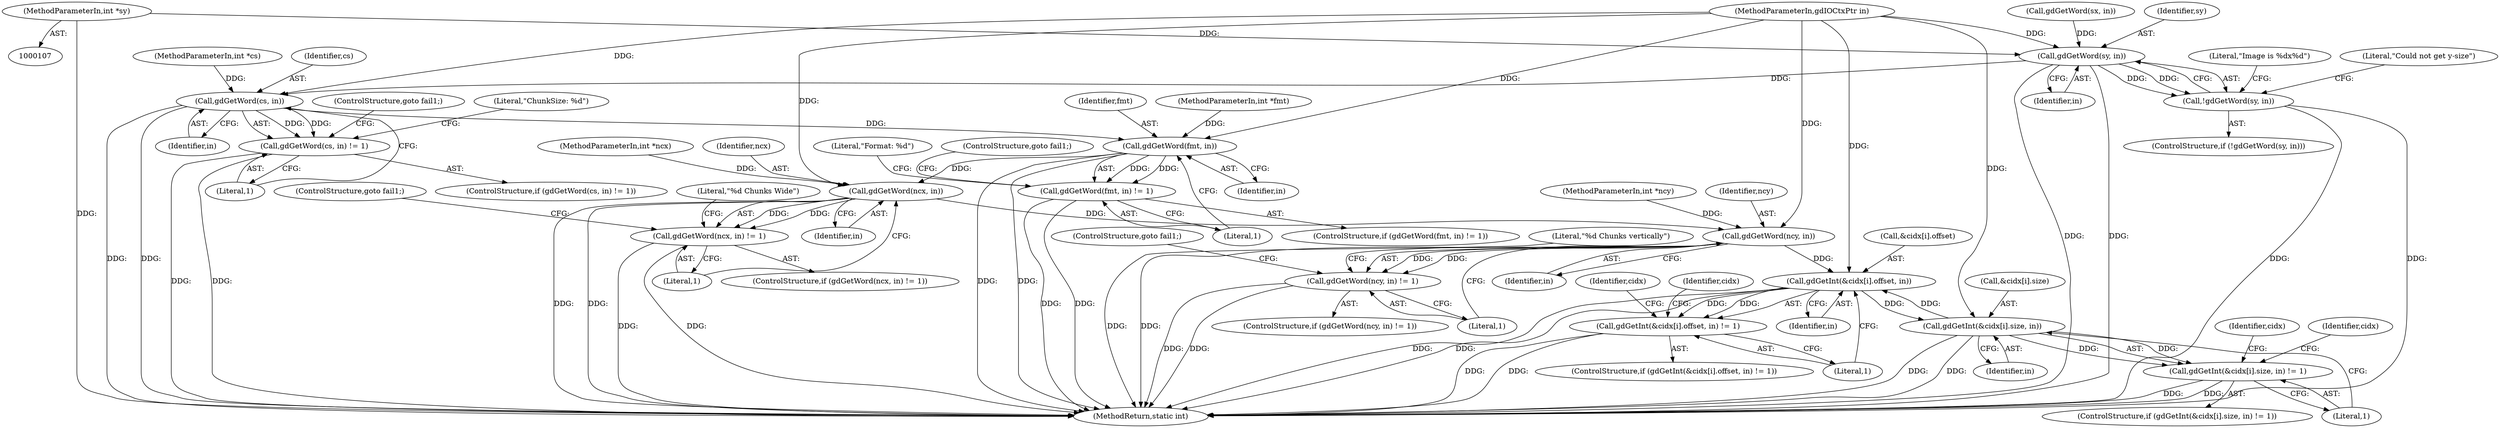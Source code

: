 digraph "0_php-src_7722455726bec8c53458a32851d2a87982cf0eac?w=1@pointer" {
"1000110" [label="(MethodParameterIn,int *sy)"];
"1000214" [label="(Call,gdGetWord(sy, in))"];
"1000213" [label="(Call,!gdGetWord(sy, in))"];
"1000231" [label="(Call,gdGetWord(cs, in))"];
"1000230" [label="(Call,gdGetWord(cs, in) != 1)"];
"1000261" [label="(Call,gdGetWord(fmt, in))"];
"1000260" [label="(Call,gdGetWord(fmt, in) != 1)"];
"1000301" [label="(Call,gdGetWord(ncx, in))"];
"1000300" [label="(Call,gdGetWord(ncx, in) != 1)"];
"1000314" [label="(Call,gdGetWord(ncy, in))"];
"1000313" [label="(Call,gdGetWord(ncy, in) != 1)"];
"1000382" [label="(Call,gdGetInt(&cidx[i].offset, in))"];
"1000381" [label="(Call,gdGetInt(&cidx[i].offset, in) != 1)"];
"1000397" [label="(Call,gdGetInt(&cidx[i].size, in))"];
"1000396" [label="(Call,gdGetInt(&cidx[i].size, in) != 1)"];
"1000224" [label="(Literal,\"Image is %dx%d\")"];
"1000204" [label="(Call,gdGetWord(sx, in))"];
"1000299" [label="(ControlStructure,if (gdGetWord(ncx, in) != 1))"];
"1000239" [label="(Literal,\"ChunkSize: %d\")"];
"1000114" [label="(MethodParameterIn,int *ncx)"];
"1000220" [label="(Literal,\"Could not get y-size\")"];
"1000313" [label="(Call,gdGetWord(ncy, in) != 1)"];
"1000389" [label="(Identifier,in)"];
"1000309" [label="(Literal,\"%d Chunks Wide\")"];
"1000383" [label="(Call,&cidx[i].offset)"];
"1000390" [label="(Literal,1)"];
"1000264" [label="(Literal,1)"];
"1000314" [label="(Call,gdGetWord(ncy, in))"];
"1000115" [label="(MethodParameterIn,int *ncy)"];
"1000380" [label="(ControlStructure,if (gdGetInt(&cidx[i].offset, in) != 1))"];
"1000212" [label="(ControlStructure,if (!gdGetWord(sy, in)))"];
"1000381" [label="(Call,gdGetInt(&cidx[i].offset, in) != 1)"];
"1000230" [label="(Call,gdGetWord(cs, in) != 1)"];
"1000261" [label="(Call,gdGetWord(fmt, in))"];
"1000110" [label="(MethodParameterIn,int *sy)"];
"1000269" [label="(Literal,\"Format: %d\")"];
"1000266" [label="(ControlStructure,goto fail1;)"];
"1000315" [label="(Identifier,ncy)"];
"1000408" [label="(Identifier,cidx)"];
"1000234" [label="(Literal,1)"];
"1000442" [label="(MethodReturn,static int)"];
"1000214" [label="(Call,gdGetWord(sy, in))"];
"1000108" [label="(MethodParameterIn,gdIOCtxPtr in)"];
"1000395" [label="(ControlStructure,if (gdGetInt(&cidx[i].size, in) != 1))"];
"1000397" [label="(Call,gdGetInt(&cidx[i].size, in))"];
"1000415" [label="(Identifier,cidx)"];
"1000229" [label="(ControlStructure,if (gdGetWord(cs, in) != 1))"];
"1000259" [label="(ControlStructure,if (gdGetWord(fmt, in) != 1))"];
"1000236" [label="(ControlStructure,goto fail1;)"];
"1000302" [label="(Identifier,ncx)"];
"1000213" [label="(Call,!gdGetWord(sy, in))"];
"1000233" [label="(Identifier,in)"];
"1000301" [label="(Call,gdGetWord(ncx, in))"];
"1000382" [label="(Call,gdGetInt(&cidx[i].offset, in))"];
"1000405" [label="(Literal,1)"];
"1000111" [label="(MethodParameterIn,int *cs)"];
"1000231" [label="(Call,gdGetWord(cs, in))"];
"1000260" [label="(Call,gdGetWord(fmt, in) != 1)"];
"1000306" [label="(ControlStructure,goto fail1;)"];
"1000215" [label="(Identifier,sy)"];
"1000319" [label="(ControlStructure,goto fail1;)"];
"1000113" [label="(MethodParameterIn,int *fmt)"];
"1000312" [label="(ControlStructure,if (gdGetWord(ncy, in) != 1))"];
"1000300" [label="(Call,gdGetWord(ncx, in) != 1)"];
"1000303" [label="(Identifier,in)"];
"1000232" [label="(Identifier,cs)"];
"1000304" [label="(Literal,1)"];
"1000396" [label="(Call,gdGetInt(&cidx[i].size, in) != 1)"];
"1000317" [label="(Literal,1)"];
"1000401" [label="(Identifier,cidx)"];
"1000398" [label="(Call,&cidx[i].size)"];
"1000216" [label="(Identifier,in)"];
"1000393" [label="(Identifier,cidx)"];
"1000262" [label="(Identifier,fmt)"];
"1000322" [label="(Literal,\"%d Chunks vertically\")"];
"1000404" [label="(Identifier,in)"];
"1000316" [label="(Identifier,in)"];
"1000263" [label="(Identifier,in)"];
"1000110" -> "1000107"  [label="AST: "];
"1000110" -> "1000442"  [label="DDG: "];
"1000110" -> "1000214"  [label="DDG: "];
"1000214" -> "1000213"  [label="AST: "];
"1000214" -> "1000216"  [label="CFG: "];
"1000215" -> "1000214"  [label="AST: "];
"1000216" -> "1000214"  [label="AST: "];
"1000213" -> "1000214"  [label="CFG: "];
"1000214" -> "1000442"  [label="DDG: "];
"1000214" -> "1000442"  [label="DDG: "];
"1000214" -> "1000213"  [label="DDG: "];
"1000214" -> "1000213"  [label="DDG: "];
"1000204" -> "1000214"  [label="DDG: "];
"1000108" -> "1000214"  [label="DDG: "];
"1000214" -> "1000231"  [label="DDG: "];
"1000213" -> "1000212"  [label="AST: "];
"1000220" -> "1000213"  [label="CFG: "];
"1000224" -> "1000213"  [label="CFG: "];
"1000213" -> "1000442"  [label="DDG: "];
"1000213" -> "1000442"  [label="DDG: "];
"1000231" -> "1000230"  [label="AST: "];
"1000231" -> "1000233"  [label="CFG: "];
"1000232" -> "1000231"  [label="AST: "];
"1000233" -> "1000231"  [label="AST: "];
"1000234" -> "1000231"  [label="CFG: "];
"1000231" -> "1000442"  [label="DDG: "];
"1000231" -> "1000442"  [label="DDG: "];
"1000231" -> "1000230"  [label="DDG: "];
"1000231" -> "1000230"  [label="DDG: "];
"1000111" -> "1000231"  [label="DDG: "];
"1000108" -> "1000231"  [label="DDG: "];
"1000231" -> "1000261"  [label="DDG: "];
"1000230" -> "1000229"  [label="AST: "];
"1000230" -> "1000234"  [label="CFG: "];
"1000234" -> "1000230"  [label="AST: "];
"1000236" -> "1000230"  [label="CFG: "];
"1000239" -> "1000230"  [label="CFG: "];
"1000230" -> "1000442"  [label="DDG: "];
"1000230" -> "1000442"  [label="DDG: "];
"1000261" -> "1000260"  [label="AST: "];
"1000261" -> "1000263"  [label="CFG: "];
"1000262" -> "1000261"  [label="AST: "];
"1000263" -> "1000261"  [label="AST: "];
"1000264" -> "1000261"  [label="CFG: "];
"1000261" -> "1000442"  [label="DDG: "];
"1000261" -> "1000442"  [label="DDG: "];
"1000261" -> "1000260"  [label="DDG: "];
"1000261" -> "1000260"  [label="DDG: "];
"1000113" -> "1000261"  [label="DDG: "];
"1000108" -> "1000261"  [label="DDG: "];
"1000261" -> "1000301"  [label="DDG: "];
"1000260" -> "1000259"  [label="AST: "];
"1000260" -> "1000264"  [label="CFG: "];
"1000264" -> "1000260"  [label="AST: "];
"1000266" -> "1000260"  [label="CFG: "];
"1000269" -> "1000260"  [label="CFG: "];
"1000260" -> "1000442"  [label="DDG: "];
"1000260" -> "1000442"  [label="DDG: "];
"1000301" -> "1000300"  [label="AST: "];
"1000301" -> "1000303"  [label="CFG: "];
"1000302" -> "1000301"  [label="AST: "];
"1000303" -> "1000301"  [label="AST: "];
"1000304" -> "1000301"  [label="CFG: "];
"1000301" -> "1000442"  [label="DDG: "];
"1000301" -> "1000442"  [label="DDG: "];
"1000301" -> "1000300"  [label="DDG: "];
"1000301" -> "1000300"  [label="DDG: "];
"1000114" -> "1000301"  [label="DDG: "];
"1000108" -> "1000301"  [label="DDG: "];
"1000301" -> "1000314"  [label="DDG: "];
"1000300" -> "1000299"  [label="AST: "];
"1000300" -> "1000304"  [label="CFG: "];
"1000304" -> "1000300"  [label="AST: "];
"1000306" -> "1000300"  [label="CFG: "];
"1000309" -> "1000300"  [label="CFG: "];
"1000300" -> "1000442"  [label="DDG: "];
"1000300" -> "1000442"  [label="DDG: "];
"1000314" -> "1000313"  [label="AST: "];
"1000314" -> "1000316"  [label="CFG: "];
"1000315" -> "1000314"  [label="AST: "];
"1000316" -> "1000314"  [label="AST: "];
"1000317" -> "1000314"  [label="CFG: "];
"1000314" -> "1000442"  [label="DDG: "];
"1000314" -> "1000442"  [label="DDG: "];
"1000314" -> "1000313"  [label="DDG: "];
"1000314" -> "1000313"  [label="DDG: "];
"1000115" -> "1000314"  [label="DDG: "];
"1000108" -> "1000314"  [label="DDG: "];
"1000314" -> "1000382"  [label="DDG: "];
"1000313" -> "1000312"  [label="AST: "];
"1000313" -> "1000317"  [label="CFG: "];
"1000317" -> "1000313"  [label="AST: "];
"1000319" -> "1000313"  [label="CFG: "];
"1000322" -> "1000313"  [label="CFG: "];
"1000313" -> "1000442"  [label="DDG: "];
"1000313" -> "1000442"  [label="DDG: "];
"1000382" -> "1000381"  [label="AST: "];
"1000382" -> "1000389"  [label="CFG: "];
"1000383" -> "1000382"  [label="AST: "];
"1000389" -> "1000382"  [label="AST: "];
"1000390" -> "1000382"  [label="CFG: "];
"1000382" -> "1000442"  [label="DDG: "];
"1000382" -> "1000442"  [label="DDG: "];
"1000382" -> "1000381"  [label="DDG: "];
"1000382" -> "1000381"  [label="DDG: "];
"1000397" -> "1000382"  [label="DDG: "];
"1000108" -> "1000382"  [label="DDG: "];
"1000382" -> "1000397"  [label="DDG: "];
"1000381" -> "1000380"  [label="AST: "];
"1000381" -> "1000390"  [label="CFG: "];
"1000390" -> "1000381"  [label="AST: "];
"1000393" -> "1000381"  [label="CFG: "];
"1000401" -> "1000381"  [label="CFG: "];
"1000381" -> "1000442"  [label="DDG: "];
"1000381" -> "1000442"  [label="DDG: "];
"1000397" -> "1000396"  [label="AST: "];
"1000397" -> "1000404"  [label="CFG: "];
"1000398" -> "1000397"  [label="AST: "];
"1000404" -> "1000397"  [label="AST: "];
"1000405" -> "1000397"  [label="CFG: "];
"1000397" -> "1000442"  [label="DDG: "];
"1000397" -> "1000442"  [label="DDG: "];
"1000397" -> "1000396"  [label="DDG: "];
"1000397" -> "1000396"  [label="DDG: "];
"1000108" -> "1000397"  [label="DDG: "];
"1000396" -> "1000395"  [label="AST: "];
"1000396" -> "1000405"  [label="CFG: "];
"1000405" -> "1000396"  [label="AST: "];
"1000408" -> "1000396"  [label="CFG: "];
"1000415" -> "1000396"  [label="CFG: "];
"1000396" -> "1000442"  [label="DDG: "];
"1000396" -> "1000442"  [label="DDG: "];
}

